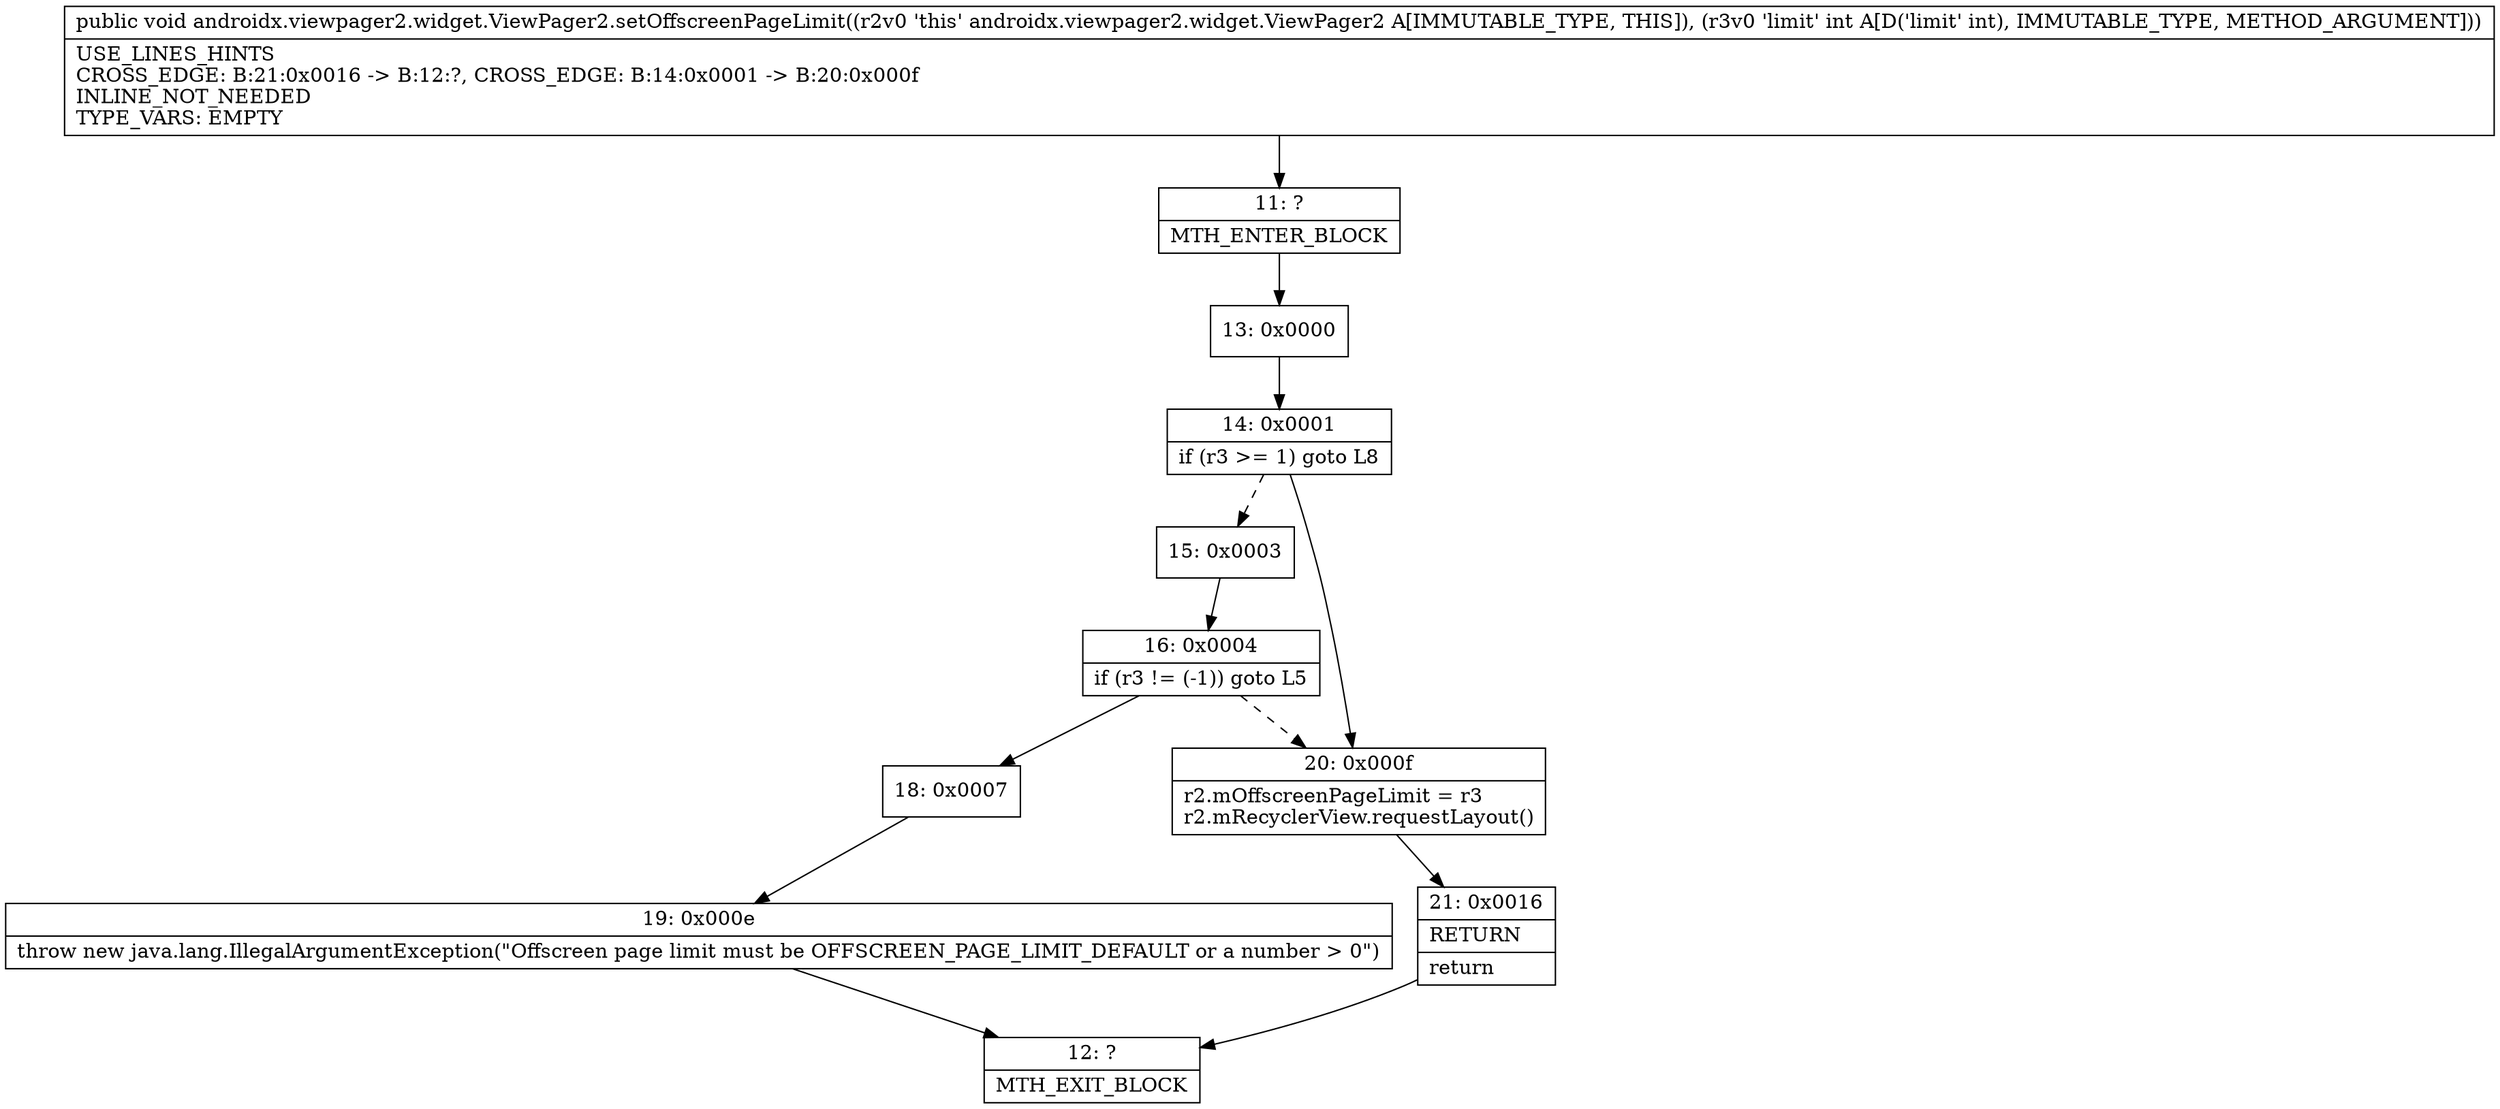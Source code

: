 digraph "CFG forandroidx.viewpager2.widget.ViewPager2.setOffscreenPageLimit(I)V" {
Node_11 [shape=record,label="{11\:\ ?|MTH_ENTER_BLOCK\l}"];
Node_13 [shape=record,label="{13\:\ 0x0000}"];
Node_14 [shape=record,label="{14\:\ 0x0001|if (r3 \>= 1) goto L8\l}"];
Node_15 [shape=record,label="{15\:\ 0x0003}"];
Node_16 [shape=record,label="{16\:\ 0x0004|if (r3 != (\-1)) goto L5\l}"];
Node_18 [shape=record,label="{18\:\ 0x0007}"];
Node_19 [shape=record,label="{19\:\ 0x000e|throw new java.lang.IllegalArgumentException(\"Offscreen page limit must be OFFSCREEN_PAGE_LIMIT_DEFAULT or a number \> 0\")\l}"];
Node_12 [shape=record,label="{12\:\ ?|MTH_EXIT_BLOCK\l}"];
Node_20 [shape=record,label="{20\:\ 0x000f|r2.mOffscreenPageLimit = r3\lr2.mRecyclerView.requestLayout()\l}"];
Node_21 [shape=record,label="{21\:\ 0x0016|RETURN\l|return\l}"];
MethodNode[shape=record,label="{public void androidx.viewpager2.widget.ViewPager2.setOffscreenPageLimit((r2v0 'this' androidx.viewpager2.widget.ViewPager2 A[IMMUTABLE_TYPE, THIS]), (r3v0 'limit' int A[D('limit' int), IMMUTABLE_TYPE, METHOD_ARGUMENT]))  | USE_LINES_HINTS\lCROSS_EDGE: B:21:0x0016 \-\> B:12:?, CROSS_EDGE: B:14:0x0001 \-\> B:20:0x000f\lINLINE_NOT_NEEDED\lTYPE_VARS: EMPTY\l}"];
MethodNode -> Node_11;Node_11 -> Node_13;
Node_13 -> Node_14;
Node_14 -> Node_15[style=dashed];
Node_14 -> Node_20;
Node_15 -> Node_16;
Node_16 -> Node_18;
Node_16 -> Node_20[style=dashed];
Node_18 -> Node_19;
Node_19 -> Node_12;
Node_20 -> Node_21;
Node_21 -> Node_12;
}

